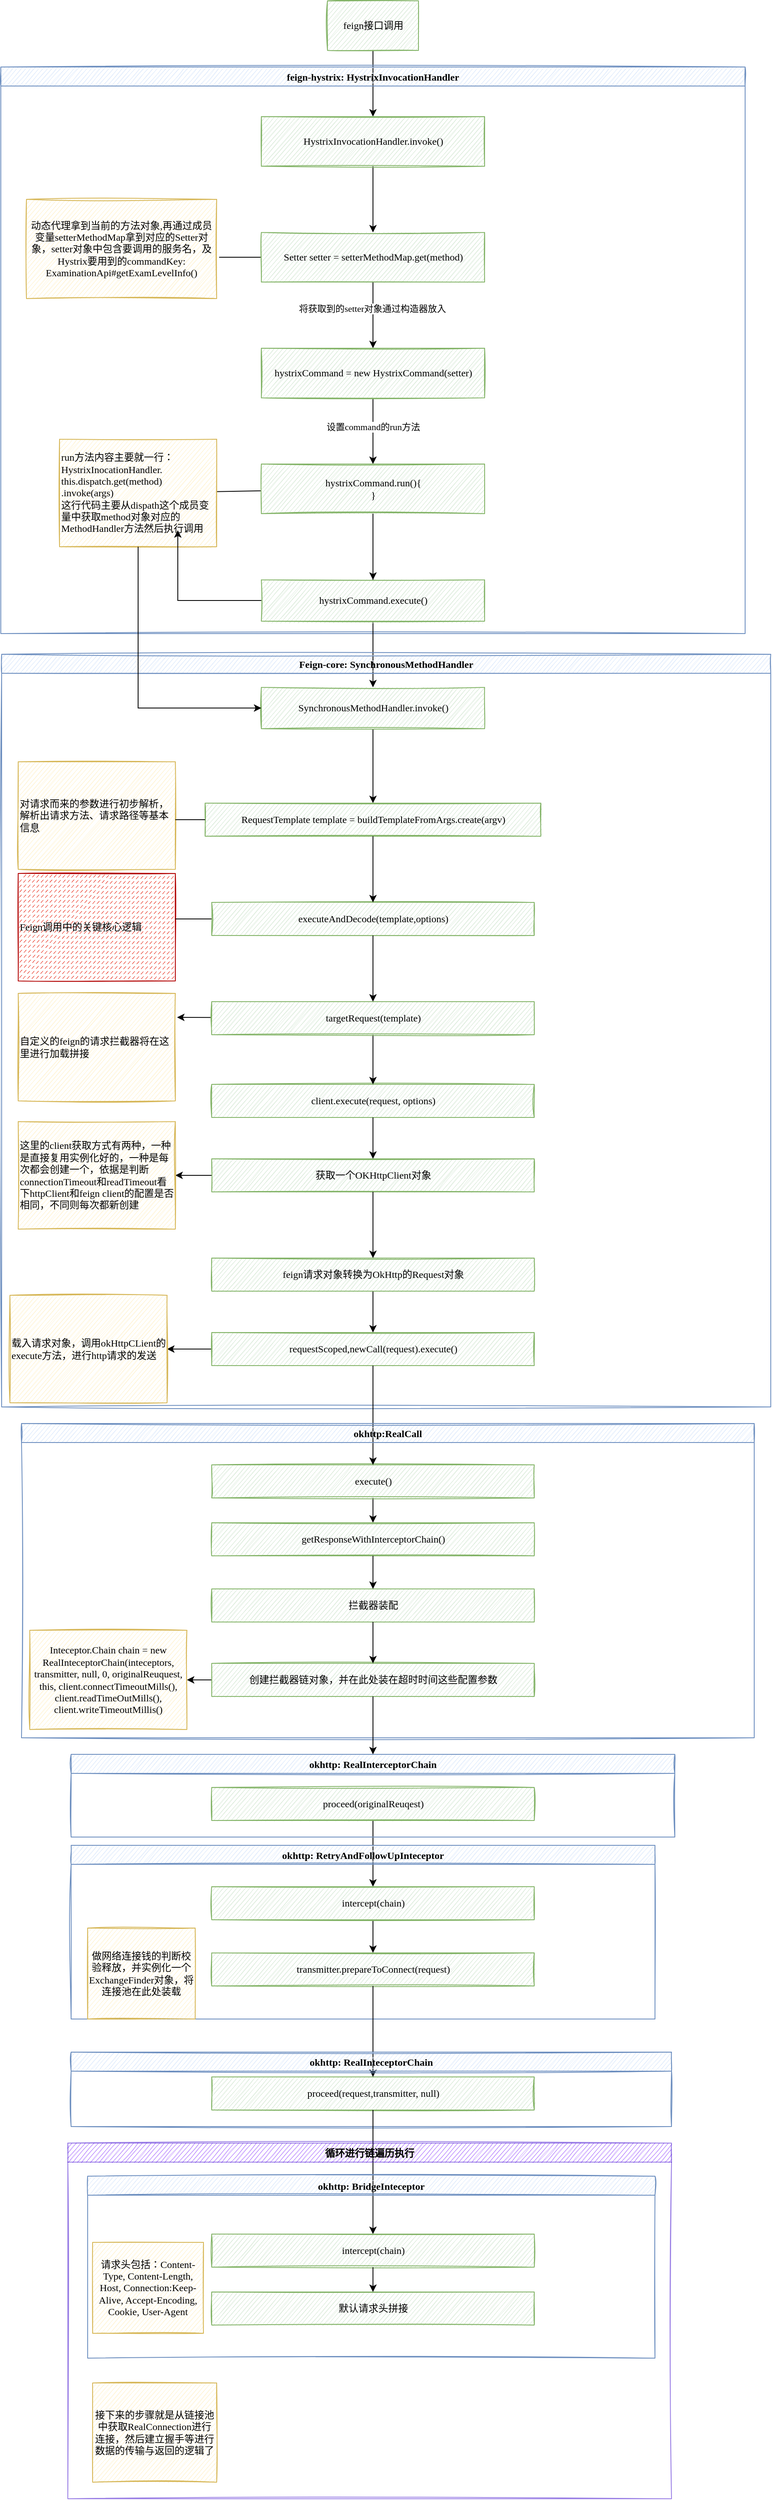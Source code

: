 <mxfile version="17.4.6" type="github">
  <diagram id="WoDHXoN576q5PnCg36Me" name="第 1 页">
    <mxGraphModel dx="1339" dy="604" grid="1" gridSize="10" guides="1" tooltips="1" connect="1" arrows="1" fold="1" page="0" pageScale="1" pageWidth="827" pageHeight="1169" background="none" math="0" shadow="0">
      <root>
        <mxCell id="0" />
        <mxCell id="1" parent="0" />
        <mxCell id="BNzz6FFe_rrqk4d4cfUV-41" value="" style="edgeStyle=none;rounded=0;orthogonalLoop=1;jettySize=auto;html=1;fontFamily=Comic Sans MS;startArrow=none;startFill=0;endArrow=classic;endFill=1;" edge="1" parent="1" source="0K7TBATuOPwZqWg2V9cS-1" target="BNzz6FFe_rrqk4d4cfUV-2">
          <mxGeometry relative="1" as="geometry" />
        </mxCell>
        <mxCell id="0K7TBATuOPwZqWg2V9cS-1" value="&lt;font face=&quot;Comic Sans MS&quot;&gt;feign接口调用&lt;/font&gt;" style="html=1;sketch=1;fillColor=#d5e8d4;strokeColor=#82b366;" parent="1" vertex="1">
          <mxGeometry x="304" y="30" width="110" height="60" as="geometry" />
        </mxCell>
        <mxCell id="BNzz6FFe_rrqk4d4cfUV-11" value="" style="edgeStyle=orthogonalEdgeStyle;rounded=0;orthogonalLoop=1;jettySize=auto;html=1;fontFamily=Comic Sans MS;" edge="1" parent="1" source="BNzz6FFe_rrqk4d4cfUV-2" target="BNzz6FFe_rrqk4d4cfUV-10">
          <mxGeometry relative="1" as="geometry" />
        </mxCell>
        <mxCell id="BNzz6FFe_rrqk4d4cfUV-2" value="&lt;font face=&quot;Comic Sans MS&quot;&gt;HystrixInvocationHandler.invoke()&lt;/font&gt;" style="html=1;sketch=1;fillColor=#d5e8d4;strokeColor=#82b366;" vertex="1" parent="1">
          <mxGeometry x="224" y="170" width="270" height="60" as="geometry" />
        </mxCell>
        <mxCell id="BNzz6FFe_rrqk4d4cfUV-14" style="edgeStyle=orthogonalEdgeStyle;rounded=0;orthogonalLoop=1;jettySize=auto;html=1;exitX=0;exitY=0.5;exitDx=0;exitDy=0;entryX=1.013;entryY=0.583;entryDx=0;entryDy=0;entryPerimeter=0;fontFamily=Comic Sans MS;endArrow=none;endFill=0;" edge="1" parent="1" source="BNzz6FFe_rrqk4d4cfUV-10" target="BNzz6FFe_rrqk4d4cfUV-13">
          <mxGeometry relative="1" as="geometry" />
        </mxCell>
        <mxCell id="BNzz6FFe_rrqk4d4cfUV-16" value="" style="edgeStyle=orthogonalEdgeStyle;rounded=0;orthogonalLoop=1;jettySize=auto;html=1;fontFamily=Comic Sans MS;endArrow=classic;endFill=1;" edge="1" parent="1" source="BNzz6FFe_rrqk4d4cfUV-10" target="BNzz6FFe_rrqk4d4cfUV-15">
          <mxGeometry relative="1" as="geometry" />
        </mxCell>
        <mxCell id="BNzz6FFe_rrqk4d4cfUV-17" value="将获取到的setter对象通过构造器放入" style="edgeLabel;html=1;align=center;verticalAlign=middle;resizable=0;points=[];fontFamily=Comic Sans MS;" vertex="1" connectable="0" parent="BNzz6FFe_rrqk4d4cfUV-16">
          <mxGeometry x="-0.2" y="-1" relative="1" as="geometry">
            <mxPoint as="offset" />
          </mxGeometry>
        </mxCell>
        <mxCell id="BNzz6FFe_rrqk4d4cfUV-10" value="&lt;font face=&quot;Comic Sans MS&quot;&gt;Setter setter = setterMethodMap.get(method)&lt;/font&gt;" style="html=1;sketch=1;fillColor=#d5e8d4;strokeColor=#82b366;" vertex="1" parent="1">
          <mxGeometry x="224" y="310" width="270" height="60" as="geometry" />
        </mxCell>
        <mxCell id="BNzz6FFe_rrqk4d4cfUV-13" value="动态代理拿到当前的方法对象,再通过成员变量setterMethodMap拿到对应的Setter对象，setter对象中包含要调用的服务名，及Hystrix要用到的commandKey: ExaminationApi#getExamLevelInfo()" style="shape=note;whiteSpace=wrap;html=1;backgroundOutline=1;darkOpacity=0.05;fontFamily=Comic Sans MS;size=0;sketch=1;fillColor=#fff2cc;strokeColor=#d6b656;" vertex="1" parent="1">
          <mxGeometry x="-60" y="270" width="230" height="120" as="geometry" />
        </mxCell>
        <mxCell id="BNzz6FFe_rrqk4d4cfUV-19" value="" style="edgeStyle=orthogonalEdgeStyle;rounded=0;orthogonalLoop=1;jettySize=auto;html=1;fontFamily=Comic Sans MS;endArrow=classic;endFill=1;" edge="1" parent="1" source="BNzz6FFe_rrqk4d4cfUV-15" target="BNzz6FFe_rrqk4d4cfUV-18">
          <mxGeometry relative="1" as="geometry" />
        </mxCell>
        <mxCell id="BNzz6FFe_rrqk4d4cfUV-20" value="设置command的run方法" style="edgeLabel;html=1;align=center;verticalAlign=middle;resizable=0;points=[];fontFamily=Comic Sans MS;" vertex="1" connectable="0" parent="BNzz6FFe_rrqk4d4cfUV-19">
          <mxGeometry x="-0.125" relative="1" as="geometry">
            <mxPoint as="offset" />
          </mxGeometry>
        </mxCell>
        <mxCell id="BNzz6FFe_rrqk4d4cfUV-15" value="&lt;font face=&quot;Comic Sans MS&quot;&gt;hystrixCommand = new HystrixCommand(setter)&lt;/font&gt;" style="html=1;sketch=1;fillColor=#d5e8d4;strokeColor=#82b366;" vertex="1" parent="1">
          <mxGeometry x="224" y="450" width="270" height="60" as="geometry" />
        </mxCell>
        <mxCell id="BNzz6FFe_rrqk4d4cfUV-28" value="" style="edgeStyle=none;rounded=0;orthogonalLoop=1;jettySize=auto;html=1;fontFamily=Comic Sans MS;endArrow=none;endFill=0;" edge="1" parent="1" source="BNzz6FFe_rrqk4d4cfUV-18" target="BNzz6FFe_rrqk4d4cfUV-23">
          <mxGeometry relative="1" as="geometry" />
        </mxCell>
        <mxCell id="BNzz6FFe_rrqk4d4cfUV-30" value="" style="edgeStyle=none;rounded=0;orthogonalLoop=1;jettySize=auto;html=1;fontFamily=Comic Sans MS;endArrow=none;endFill=0;" edge="1" parent="1" source="BNzz6FFe_rrqk4d4cfUV-18" target="BNzz6FFe_rrqk4d4cfUV-29">
          <mxGeometry relative="1" as="geometry" />
        </mxCell>
        <mxCell id="BNzz6FFe_rrqk4d4cfUV-18" value="&lt;font face=&quot;Comic Sans MS&quot;&gt;hystrixCommand.run(){&lt;br&gt;}&lt;/font&gt;" style="html=1;sketch=1;fillColor=#d5e8d4;strokeColor=#82b366;" vertex="1" parent="1">
          <mxGeometry x="224" y="590" width="270" height="60" as="geometry" />
        </mxCell>
        <mxCell id="BNzz6FFe_rrqk4d4cfUV-21" value="feign-hystrix: HystrixInvocationHandler" style="swimlane;sketch=1;fontFamily=Comic Sans MS;fillColor=#dae8fc;strokeColor=#6c8ebf;" vertex="1" parent="1">
          <mxGeometry x="-91" y="110" width="900" height="685" as="geometry" />
        </mxCell>
        <mxCell id="BNzz6FFe_rrqk4d4cfUV-23" value="&lt;div&gt;&lt;span&gt;run方法内容主要就一行：&lt;/span&gt;&lt;/div&gt;&lt;div&gt;&lt;span&gt;HystrixInocationHandler.&lt;/span&gt;&lt;/div&gt;&lt;div&gt;&lt;span&gt;this.dispatch.get(method)&lt;/span&gt;&lt;/div&gt;&lt;div&gt;&lt;span&gt;.invoke(args)&lt;br&gt;这行代码主要从dispath这个成员变量中获取method对象对应的MethodHandler方法然后执行调用&lt;/span&gt;&lt;/div&gt;" style="shape=note;whiteSpace=wrap;html=1;backgroundOutline=1;darkOpacity=0.05;fontFamily=Comic Sans MS;size=0;sketch=1;fillColor=#fff2cc;strokeColor=#d6b656;align=left;" vertex="1" parent="BNzz6FFe_rrqk4d4cfUV-21">
          <mxGeometry x="71" y="450" width="190" height="130" as="geometry" />
        </mxCell>
        <mxCell id="BNzz6FFe_rrqk4d4cfUV-32" value="" style="edgeStyle=none;rounded=0;orthogonalLoop=1;jettySize=auto;html=1;fontFamily=Comic Sans MS;endArrow=classic;endFill=1;" edge="1" parent="1" source="BNzz6FFe_rrqk4d4cfUV-29" target="BNzz6FFe_rrqk4d4cfUV-31">
          <mxGeometry relative="1" as="geometry" />
        </mxCell>
        <mxCell id="BNzz6FFe_rrqk4d4cfUV-39" value="" style="edgeStyle=none;rounded=0;orthogonalLoop=1;jettySize=auto;html=1;fontFamily=Comic Sans MS;endArrow=none;endFill=0;startArrow=classic;startFill=1;" edge="1" parent="1" source="BNzz6FFe_rrqk4d4cfUV-29" target="BNzz6FFe_rrqk4d4cfUV-18">
          <mxGeometry relative="1" as="geometry" />
        </mxCell>
        <mxCell id="BNzz6FFe_rrqk4d4cfUV-44" style="edgeStyle=none;rounded=0;orthogonalLoop=1;jettySize=auto;html=1;fontFamily=Comic Sans MS;startArrow=none;startFill=0;endArrow=classic;endFill=1;" edge="1" parent="1" source="BNzz6FFe_rrqk4d4cfUV-29">
          <mxGeometry relative="1" as="geometry">
            <mxPoint x="123" y="670" as="targetPoint" />
            <Array as="points">
              <mxPoint x="123" y="755" />
            </Array>
          </mxGeometry>
        </mxCell>
        <mxCell id="BNzz6FFe_rrqk4d4cfUV-29" value="&lt;font face=&quot;Comic Sans MS&quot;&gt;hystrixCommand.execute()&lt;/font&gt;" style="html=1;sketch=1;fillColor=#d5e8d4;strokeColor=#82b366;" vertex="1" parent="1">
          <mxGeometry x="224" y="730" width="270" height="50" as="geometry" />
        </mxCell>
        <mxCell id="BNzz6FFe_rrqk4d4cfUV-46" value="" style="edgeStyle=none;rounded=0;orthogonalLoop=1;jettySize=auto;html=1;fontFamily=Comic Sans MS;startArrow=none;startFill=0;endArrow=classic;endFill=1;" edge="1" parent="1" source="BNzz6FFe_rrqk4d4cfUV-31" target="BNzz6FFe_rrqk4d4cfUV-45">
          <mxGeometry relative="1" as="geometry" />
        </mxCell>
        <mxCell id="BNzz6FFe_rrqk4d4cfUV-31" value="&lt;font face=&quot;Comic Sans MS&quot;&gt;SynchronousMethodHandler.invoke()&lt;/font&gt;" style="html=1;sketch=1;fillColor=#d5e8d4;strokeColor=#82b366;" vertex="1" parent="1">
          <mxGeometry x="224" y="860" width="270" height="50" as="geometry" />
        </mxCell>
        <mxCell id="BNzz6FFe_rrqk4d4cfUV-38" value="Feign-core: SynchronousMethodHandler" style="swimlane;sketch=1;fontFamily=Comic Sans MS;fillColor=#dae8fc;strokeColor=#6c8ebf;" vertex="1" parent="1">
          <mxGeometry x="-90" y="820" width="930" height="910" as="geometry" />
        </mxCell>
        <mxCell id="BNzz6FFe_rrqk4d4cfUV-45" value="&lt;font face=&quot;Comic Sans MS&quot;&gt;RequestTemplate template = buildTemplateFromArgs.create(argv)&lt;/font&gt;" style="html=1;sketch=1;fillColor=#d5e8d4;strokeColor=#82b366;" vertex="1" parent="BNzz6FFe_rrqk4d4cfUV-38">
          <mxGeometry x="246" y="180" width="406" height="40" as="geometry" />
        </mxCell>
        <mxCell id="BNzz6FFe_rrqk4d4cfUV-48" value="对请求而来的参数进行初步解析，解析出请求方法、请求路径等基本信息" style="shape=note;whiteSpace=wrap;html=1;backgroundOutline=1;darkOpacity=0.05;fontFamily=Comic Sans MS;size=0;sketch=1;fillColor=#fff2cc;strokeColor=#d6b656;align=left;" vertex="1" parent="BNzz6FFe_rrqk4d4cfUV-38">
          <mxGeometry x="20" y="130" width="190" height="130" as="geometry" />
        </mxCell>
        <mxCell id="BNzz6FFe_rrqk4d4cfUV-51" value="&lt;font color=&quot;#000000&quot;&gt;Feign调用中的关键核心逻辑&lt;/font&gt;" style="shape=note;whiteSpace=wrap;html=1;backgroundOutline=1;darkOpacity=0.05;fontFamily=Comic Sans MS;size=0;sketch=1;fillColor=#e51400;strokeColor=#B20000;align=left;fontColor=#ffffff;gradientColor=none;fillStyle=dashed;" vertex="1" parent="BNzz6FFe_rrqk4d4cfUV-38">
          <mxGeometry x="20" y="265" width="190" height="130" as="geometry" />
        </mxCell>
        <mxCell id="BNzz6FFe_rrqk4d4cfUV-52" style="edgeStyle=none;rounded=0;orthogonalLoop=1;jettySize=auto;html=1;fontFamily=Comic Sans MS;startArrow=none;startFill=0;endArrow=none;endFill=0;" edge="1" parent="BNzz6FFe_rrqk4d4cfUV-38" source="BNzz6FFe_rrqk4d4cfUV-49">
          <mxGeometry relative="1" as="geometry">
            <mxPoint x="210" y="320" as="targetPoint" />
          </mxGeometry>
        </mxCell>
        <mxCell id="BNzz6FFe_rrqk4d4cfUV-49" value="&lt;font face=&quot;Comic Sans MS&quot;&gt;executeAndDecode(template,options)&lt;/font&gt;" style="html=1;sketch=1;fillColor=#d5e8d4;strokeColor=#82b366;" vertex="1" parent="BNzz6FFe_rrqk4d4cfUV-38">
          <mxGeometry x="254" y="300" width="390" height="40" as="geometry" />
        </mxCell>
        <mxCell id="BNzz6FFe_rrqk4d4cfUV-50" value="" style="edgeStyle=none;rounded=0;orthogonalLoop=1;jettySize=auto;html=1;fontFamily=Comic Sans MS;startArrow=none;startFill=0;endArrow=classic;endFill=1;" edge="1" parent="BNzz6FFe_rrqk4d4cfUV-38" source="BNzz6FFe_rrqk4d4cfUV-45" target="BNzz6FFe_rrqk4d4cfUV-49">
          <mxGeometry relative="1" as="geometry" />
        </mxCell>
        <mxCell id="BNzz6FFe_rrqk4d4cfUV-55" value="自定义的feign的请求拦截器将在这里进行加载拼接" style="shape=note;whiteSpace=wrap;html=1;backgroundOutline=1;darkOpacity=0.05;fontFamily=Comic Sans MS;size=0;sketch=1;fillColor=#fff2cc;strokeColor=#d6b656;align=left;" vertex="1" parent="BNzz6FFe_rrqk4d4cfUV-38">
          <mxGeometry x="20" y="410" width="190" height="130" as="geometry" />
        </mxCell>
        <mxCell id="BNzz6FFe_rrqk4d4cfUV-62" style="edgeStyle=none;rounded=0;orthogonalLoop=1;jettySize=auto;html=1;entryX=0;entryY=0;entryDx=190;entryDy=65;entryPerimeter=0;fontFamily=Comic Sans MS;fontColor=#000000;startArrow=none;startFill=0;endArrow=classic;endFill=1;" edge="1" parent="BNzz6FFe_rrqk4d4cfUV-38" source="BNzz6FFe_rrqk4d4cfUV-59" target="BNzz6FFe_rrqk4d4cfUV-61">
          <mxGeometry relative="1" as="geometry" />
        </mxCell>
        <mxCell id="BNzz6FFe_rrqk4d4cfUV-59" value="&lt;font face=&quot;Comic Sans MS&quot;&gt;获取一个OKHttpClient对象&lt;/font&gt;" style="html=1;sketch=1;fillColor=#d5e8d4;strokeColor=#82b366;" vertex="1" parent="BNzz6FFe_rrqk4d4cfUV-38">
          <mxGeometry x="254" y="610" width="390" height="40" as="geometry" />
        </mxCell>
        <mxCell id="BNzz6FFe_rrqk4d4cfUV-57" value="&lt;font face=&quot;Comic Sans MS&quot;&gt;client.execute(request, options)&lt;/font&gt;" style="html=1;sketch=1;fillColor=#d5e8d4;strokeColor=#82b366;" vertex="1" parent="BNzz6FFe_rrqk4d4cfUV-38">
          <mxGeometry x="254" y="520" width="390" height="40" as="geometry" />
        </mxCell>
        <mxCell id="BNzz6FFe_rrqk4d4cfUV-60" value="" style="edgeStyle=none;rounded=0;orthogonalLoop=1;jettySize=auto;html=1;fontFamily=Comic Sans MS;fontColor=#000000;startArrow=none;startFill=0;endArrow=classic;endFill=1;" edge="1" parent="BNzz6FFe_rrqk4d4cfUV-38" source="BNzz6FFe_rrqk4d4cfUV-57" target="BNzz6FFe_rrqk4d4cfUV-59">
          <mxGeometry relative="1" as="geometry" />
        </mxCell>
        <mxCell id="BNzz6FFe_rrqk4d4cfUV-61" value="这里的client获取方式有两种，一种是直接复用实例化好的，一种是每次都会创建一个，依据是判断connectionTimeout和readTimeout看下httpClient和feign client的配置是否相同，不同则每次都新创建" style="shape=note;whiteSpace=wrap;html=1;backgroundOutline=1;darkOpacity=0.05;fontFamily=Comic Sans MS;size=0;sketch=1;fillColor=#fff2cc;strokeColor=#d6b656;align=left;" vertex="1" parent="BNzz6FFe_rrqk4d4cfUV-38">
          <mxGeometry x="20" y="565" width="190" height="130" as="geometry" />
        </mxCell>
        <mxCell id="BNzz6FFe_rrqk4d4cfUV-68" style="edgeStyle=none;rounded=0;orthogonalLoop=1;jettySize=auto;html=1;entryX=0;entryY=0;entryDx=190;entryDy=65;entryPerimeter=0;fontFamily=Comic Sans MS;fontColor=#000000;startArrow=none;startFill=0;endArrow=classic;endFill=1;" edge="1" parent="BNzz6FFe_rrqk4d4cfUV-38" source="BNzz6FFe_rrqk4d4cfUV-65" target="BNzz6FFe_rrqk4d4cfUV-67">
          <mxGeometry relative="1" as="geometry" />
        </mxCell>
        <mxCell id="BNzz6FFe_rrqk4d4cfUV-65" value="&lt;font face=&quot;Comic Sans MS&quot;&gt;requestScoped,newCall(request).execute()&lt;/font&gt;" style="html=1;sketch=1;fillColor=#d5e8d4;strokeColor=#82b366;" vertex="1" parent="BNzz6FFe_rrqk4d4cfUV-38">
          <mxGeometry x="254" y="820" width="390" height="40" as="geometry" />
        </mxCell>
        <mxCell id="BNzz6FFe_rrqk4d4cfUV-67" value="载入请求对象，调用okHttpCLient的execute方法，进行http请求的发送" style="shape=note;whiteSpace=wrap;html=1;backgroundOutline=1;darkOpacity=0.05;fontFamily=Comic Sans MS;size=0;sketch=1;fillColor=#fff2cc;strokeColor=#d6b656;align=left;" vertex="1" parent="BNzz6FFe_rrqk4d4cfUV-38">
          <mxGeometry x="10" y="775" width="190" height="130" as="geometry" />
        </mxCell>
        <mxCell id="BNzz6FFe_rrqk4d4cfUV-43" style="edgeStyle=none;rounded=0;orthogonalLoop=1;jettySize=auto;html=1;fontFamily=Comic Sans MS;startArrow=none;startFill=0;endArrow=classic;endFill=1;entryX=0;entryY=0.5;entryDx=0;entryDy=0;exitX=0.5;exitY=1;exitDx=0;exitDy=0;exitPerimeter=0;" edge="1" parent="1" source="BNzz6FFe_rrqk4d4cfUV-23" target="BNzz6FFe_rrqk4d4cfUV-31">
          <mxGeometry relative="1" as="geometry">
            <mxPoint x="70" y="900" as="targetPoint" />
            <mxPoint x="75" y="715" as="sourcePoint" />
            <Array as="points">
              <mxPoint x="75" y="885" />
            </Array>
          </mxGeometry>
        </mxCell>
        <mxCell id="BNzz6FFe_rrqk4d4cfUV-47" style="edgeStyle=none;rounded=0;orthogonalLoop=1;jettySize=auto;html=1;fontFamily=Comic Sans MS;startArrow=none;startFill=0;endArrow=none;endFill=0;" edge="1" parent="1" source="BNzz6FFe_rrqk4d4cfUV-45">
          <mxGeometry relative="1" as="geometry">
            <mxPoint x="120" y="1020" as="targetPoint" />
          </mxGeometry>
        </mxCell>
        <mxCell id="BNzz6FFe_rrqk4d4cfUV-56" style="edgeStyle=none;rounded=0;orthogonalLoop=1;jettySize=auto;html=1;entryX=1.011;entryY=0.223;entryDx=0;entryDy=0;entryPerimeter=0;fontFamily=Comic Sans MS;fontColor=#000000;startArrow=none;startFill=0;endArrow=classic;endFill=1;" edge="1" parent="1" source="BNzz6FFe_rrqk4d4cfUV-53" target="BNzz6FFe_rrqk4d4cfUV-55">
          <mxGeometry relative="1" as="geometry" />
        </mxCell>
        <mxCell id="BNzz6FFe_rrqk4d4cfUV-58" value="" style="edgeStyle=none;rounded=0;orthogonalLoop=1;jettySize=auto;html=1;fontFamily=Comic Sans MS;fontColor=#000000;startArrow=none;startFill=0;endArrow=classic;endFill=1;" edge="1" parent="1" source="BNzz6FFe_rrqk4d4cfUV-53" target="BNzz6FFe_rrqk4d4cfUV-57">
          <mxGeometry relative="1" as="geometry" />
        </mxCell>
        <mxCell id="BNzz6FFe_rrqk4d4cfUV-53" value="&lt;font face=&quot;Comic Sans MS&quot;&gt;targetRequest(template)&lt;/font&gt;" style="html=1;sketch=1;fillColor=#d5e8d4;strokeColor=#82b366;" vertex="1" parent="1">
          <mxGeometry x="164" y="1240" width="390" height="40" as="geometry" />
        </mxCell>
        <mxCell id="BNzz6FFe_rrqk4d4cfUV-54" value="" style="edgeStyle=none;rounded=0;orthogonalLoop=1;jettySize=auto;html=1;fontFamily=Comic Sans MS;fontColor=#000000;startArrow=none;startFill=0;endArrow=classic;endFill=1;" edge="1" parent="1" source="BNzz6FFe_rrqk4d4cfUV-49" target="BNzz6FFe_rrqk4d4cfUV-53">
          <mxGeometry relative="1" as="geometry" />
        </mxCell>
        <mxCell id="BNzz6FFe_rrqk4d4cfUV-66" value="" style="edgeStyle=none;rounded=0;orthogonalLoop=1;jettySize=auto;html=1;fontFamily=Comic Sans MS;fontColor=#000000;startArrow=none;startFill=0;endArrow=classic;endFill=1;" edge="1" parent="1" source="BNzz6FFe_rrqk4d4cfUV-63" target="BNzz6FFe_rrqk4d4cfUV-65">
          <mxGeometry relative="1" as="geometry" />
        </mxCell>
        <mxCell id="BNzz6FFe_rrqk4d4cfUV-63" value="&lt;font face=&quot;Comic Sans MS&quot;&gt;feign请求对象转换为OkHttp的Request对象&lt;/font&gt;" style="html=1;sketch=1;fillColor=#d5e8d4;strokeColor=#82b366;" vertex="1" parent="1">
          <mxGeometry x="164" y="1550" width="390" height="40" as="geometry" />
        </mxCell>
        <mxCell id="BNzz6FFe_rrqk4d4cfUV-64" value="" style="edgeStyle=none;rounded=0;orthogonalLoop=1;jettySize=auto;html=1;fontFamily=Comic Sans MS;fontColor=#000000;startArrow=none;startFill=0;endArrow=classic;endFill=1;" edge="1" parent="1" source="BNzz6FFe_rrqk4d4cfUV-59" target="BNzz6FFe_rrqk4d4cfUV-63">
          <mxGeometry relative="1" as="geometry" />
        </mxCell>
        <mxCell id="BNzz6FFe_rrqk4d4cfUV-73" value="" style="edgeStyle=none;rounded=0;orthogonalLoop=1;jettySize=auto;html=1;fontFamily=Comic Sans MS;fontColor=#000000;startArrow=none;startFill=0;endArrow=classic;endFill=1;" edge="1" parent="1" source="BNzz6FFe_rrqk4d4cfUV-69" target="BNzz6FFe_rrqk4d4cfUV-72">
          <mxGeometry relative="1" as="geometry" />
        </mxCell>
        <mxCell id="BNzz6FFe_rrqk4d4cfUV-69" value="&lt;font face=&quot;Comic Sans MS&quot;&gt;execute()&lt;/font&gt;" style="html=1;sketch=1;fillColor=#d5e8d4;strokeColor=#82b366;" vertex="1" parent="1">
          <mxGeometry x="164" y="1800" width="390" height="40" as="geometry" />
        </mxCell>
        <mxCell id="BNzz6FFe_rrqk4d4cfUV-70" value="" style="edgeStyle=none;rounded=0;orthogonalLoop=1;jettySize=auto;html=1;fontFamily=Comic Sans MS;fontColor=#000000;startArrow=none;startFill=0;endArrow=classic;endFill=1;" edge="1" parent="1" source="BNzz6FFe_rrqk4d4cfUV-65" target="BNzz6FFe_rrqk4d4cfUV-69">
          <mxGeometry relative="1" as="geometry" />
        </mxCell>
        <mxCell id="BNzz6FFe_rrqk4d4cfUV-71" value="okhttp:RealCall" style="swimlane;sketch=1;fontFamily=Comic Sans MS;fillColor=#dae8fc;strokeColor=#6c8ebf;" vertex="1" parent="1">
          <mxGeometry x="-66" y="1750" width="886" height="380" as="geometry" />
        </mxCell>
        <mxCell id="BNzz6FFe_rrqk4d4cfUV-72" value="&lt;font face=&quot;Comic Sans MS&quot;&gt;getResponseWithInterceptorChain()&lt;/font&gt;" style="html=1;sketch=1;fillColor=#d5e8d4;strokeColor=#82b366;" vertex="1" parent="BNzz6FFe_rrqk4d4cfUV-71">
          <mxGeometry x="230" y="120" width="390" height="40" as="geometry" />
        </mxCell>
        <mxCell id="BNzz6FFe_rrqk4d4cfUV-74" value="&lt;font face=&quot;Comic Sans MS&quot;&gt;拦截器装配&lt;/font&gt;" style="html=1;sketch=1;fillColor=#d5e8d4;strokeColor=#82b366;" vertex="1" parent="BNzz6FFe_rrqk4d4cfUV-71">
          <mxGeometry x="230" y="200" width="390" height="40" as="geometry" />
        </mxCell>
        <mxCell id="BNzz6FFe_rrqk4d4cfUV-75" value="" style="edgeStyle=none;rounded=0;orthogonalLoop=1;jettySize=auto;html=1;fontFamily=Comic Sans MS;fontColor=#000000;startArrow=none;startFill=0;endArrow=classic;endFill=1;" edge="1" parent="BNzz6FFe_rrqk4d4cfUV-71" source="BNzz6FFe_rrqk4d4cfUV-72" target="BNzz6FFe_rrqk4d4cfUV-74">
          <mxGeometry relative="1" as="geometry" />
        </mxCell>
        <mxCell id="BNzz6FFe_rrqk4d4cfUV-79" style="edgeStyle=none;rounded=0;orthogonalLoop=1;jettySize=auto;html=1;fontFamily=Comic Sans MS;fontColor=#000000;startArrow=none;startFill=0;endArrow=classic;endFill=1;" edge="1" parent="BNzz6FFe_rrqk4d4cfUV-71" source="BNzz6FFe_rrqk4d4cfUV-76" target="BNzz6FFe_rrqk4d4cfUV-78">
          <mxGeometry relative="1" as="geometry" />
        </mxCell>
        <mxCell id="BNzz6FFe_rrqk4d4cfUV-76" value="&lt;font face=&quot;Comic Sans MS&quot;&gt;创建拦截器链对象，并在此处装在超时时间这些配置参数&lt;/font&gt;" style="html=1;sketch=1;fillColor=#d5e8d4;strokeColor=#82b366;" vertex="1" parent="BNzz6FFe_rrqk4d4cfUV-71">
          <mxGeometry x="230" y="290" width="390" height="40" as="geometry" />
        </mxCell>
        <mxCell id="BNzz6FFe_rrqk4d4cfUV-77" value="" style="edgeStyle=none;rounded=0;orthogonalLoop=1;jettySize=auto;html=1;fontFamily=Comic Sans MS;fontColor=#000000;startArrow=none;startFill=0;endArrow=classic;endFill=1;" edge="1" parent="BNzz6FFe_rrqk4d4cfUV-71" source="BNzz6FFe_rrqk4d4cfUV-74" target="BNzz6FFe_rrqk4d4cfUV-76">
          <mxGeometry relative="1" as="geometry" />
        </mxCell>
        <mxCell id="BNzz6FFe_rrqk4d4cfUV-78" value="Inteceptor.Chain chain = new RealInteceptorChain(inteceptors, transmitter, null, 0, originalReuquest, this, client.connectTimeoutMills(), client.readTimeOutMills(), client.writeTimeoutMillis()" style="shape=note;whiteSpace=wrap;html=1;backgroundOutline=1;darkOpacity=0.05;fontFamily=Comic Sans MS;size=0;sketch=1;fillColor=#fff2cc;strokeColor=#d6b656;" vertex="1" parent="BNzz6FFe_rrqk4d4cfUV-71">
          <mxGeometry x="10" y="250" width="190" height="120" as="geometry" />
        </mxCell>
        <mxCell id="BNzz6FFe_rrqk4d4cfUV-87" value="" style="edgeStyle=none;rounded=0;orthogonalLoop=1;jettySize=auto;html=1;fontFamily=Comic Sans MS;fontColor=#000000;startArrow=none;startFill=0;endArrow=classic;endFill=1;" edge="1" parent="1" source="BNzz6FFe_rrqk4d4cfUV-82" target="BNzz6FFe_rrqk4d4cfUV-86">
          <mxGeometry relative="1" as="geometry" />
        </mxCell>
        <mxCell id="BNzz6FFe_rrqk4d4cfUV-82" value="&lt;font face=&quot;Comic Sans MS&quot;&gt;proceed(originalReuqest)&lt;/font&gt;" style="html=1;sketch=1;fillColor=#d5e8d4;strokeColor=#82b366;" vertex="1" parent="1">
          <mxGeometry x="164" y="2190" width="390" height="40" as="geometry" />
        </mxCell>
        <mxCell id="BNzz6FFe_rrqk4d4cfUV-84" value="okhttp: RealInterceptorChain" style="swimlane;sketch=1;fontFamily=Comic Sans MS;fillColor=#dae8fc;strokeColor=#6c8ebf;" vertex="1" parent="1">
          <mxGeometry x="-6" y="2150" width="730" height="100" as="geometry" />
        </mxCell>
        <mxCell id="BNzz6FFe_rrqk4d4cfUV-88" value="okhttp: RetryAndFollowUpInteceptor" style="swimlane;sketch=1;fontFamily=Comic Sans MS;fillColor=#dae8fc;strokeColor=#6c8ebf;" vertex="1" parent="1">
          <mxGeometry x="-6" y="2260" width="706" height="210" as="geometry" />
        </mxCell>
        <mxCell id="BNzz6FFe_rrqk4d4cfUV-89" value="&lt;font face=&quot;Comic Sans MS&quot;&gt;transmitter.prepareToConnect(request)&lt;/font&gt;" style="html=1;sketch=1;fillColor=#d5e8d4;strokeColor=#82b366;" vertex="1" parent="BNzz6FFe_rrqk4d4cfUV-88">
          <mxGeometry x="170" y="130" width="390" height="40" as="geometry" />
        </mxCell>
        <mxCell id="BNzz6FFe_rrqk4d4cfUV-91" value="做网络连接钱的判断校验释放，并实例化一个ExchangeFinder对象，将连接池在此处装载" style="shape=note;whiteSpace=wrap;html=1;backgroundOutline=1;darkOpacity=0.05;fontFamily=Comic Sans MS;size=0;sketch=1;fillColor=#fff2cc;strokeColor=#d6b656;" vertex="1" parent="BNzz6FFe_rrqk4d4cfUV-88">
          <mxGeometry x="20" y="100" width="130" height="110" as="geometry" />
        </mxCell>
        <mxCell id="BNzz6FFe_rrqk4d4cfUV-92" value="&lt;font face=&quot;Comic Sans MS&quot;&gt;proceed(request,transmitter, null)&lt;/font&gt;" style="html=1;sketch=1;fillColor=#d5e8d4;strokeColor=#82b366;" vertex="1" parent="BNzz6FFe_rrqk4d4cfUV-88">
          <mxGeometry x="170" y="280" width="390" height="40" as="geometry" />
        </mxCell>
        <mxCell id="BNzz6FFe_rrqk4d4cfUV-93" value="" style="edgeStyle=none;rounded=0;orthogonalLoop=1;jettySize=auto;html=1;fontFamily=Comic Sans MS;fontColor=#000000;startArrow=none;startFill=0;endArrow=classic;endFill=1;" edge="1" parent="BNzz6FFe_rrqk4d4cfUV-88" source="BNzz6FFe_rrqk4d4cfUV-89" target="BNzz6FFe_rrqk4d4cfUV-92">
          <mxGeometry relative="1" as="geometry" />
        </mxCell>
        <mxCell id="BNzz6FFe_rrqk4d4cfUV-90" value="" style="edgeStyle=none;rounded=0;orthogonalLoop=1;jettySize=auto;html=1;fontFamily=Comic Sans MS;fontColor=#000000;startArrow=none;startFill=0;endArrow=classic;endFill=1;" edge="1" parent="1" source="BNzz6FFe_rrqk4d4cfUV-86" target="BNzz6FFe_rrqk4d4cfUV-89">
          <mxGeometry relative="1" as="geometry" />
        </mxCell>
        <mxCell id="BNzz6FFe_rrqk4d4cfUV-86" value="&lt;font face=&quot;Comic Sans MS&quot;&gt;intercept(chain)&lt;/font&gt;" style="html=1;sketch=1;fillColor=#d5e8d4;strokeColor=#82b366;" vertex="1" parent="1">
          <mxGeometry x="164" y="2310" width="390" height="40" as="geometry" />
        </mxCell>
        <mxCell id="BNzz6FFe_rrqk4d4cfUV-94" value="okhttp: RealInteceptorChain" style="swimlane;sketch=1;fontFamily=Comic Sans MS;fillColor=#dae8fc;strokeColor=#6c8ebf;" vertex="1" parent="1">
          <mxGeometry x="-6" y="2510" width="726" height="90" as="geometry" />
        </mxCell>
        <mxCell id="BNzz6FFe_rrqk4d4cfUV-96" value="" style="edgeStyle=none;rounded=0;orthogonalLoop=1;jettySize=auto;html=1;fontFamily=Comic Sans MS;fontColor=#000000;startArrow=none;startFill=0;endArrow=classic;endFill=1;" edge="1" parent="1" source="BNzz6FFe_rrqk4d4cfUV-92" target="BNzz6FFe_rrqk4d4cfUV-95">
          <mxGeometry relative="1" as="geometry" />
        </mxCell>
        <mxCell id="BNzz6FFe_rrqk4d4cfUV-97" value="okhttp: BridgeInteceptor" style="swimlane;sketch=1;fontFamily=Comic Sans MS;fillColor=#dae8fc;strokeColor=#6c8ebf;" vertex="1" parent="1">
          <mxGeometry x="14" y="2660" width="686" height="220" as="geometry" />
        </mxCell>
        <mxCell id="BNzz6FFe_rrqk4d4cfUV-98" value="&lt;font face=&quot;Comic Sans MS&quot;&gt;默认请求头拼接&lt;/font&gt;" style="html=1;sketch=1;fillColor=#d5e8d4;strokeColor=#82b366;" vertex="1" parent="BNzz6FFe_rrqk4d4cfUV-97">
          <mxGeometry x="150" y="140" width="390" height="40" as="geometry" />
        </mxCell>
        <mxCell id="BNzz6FFe_rrqk4d4cfUV-100" value="请求头包括：Content-Type, Content-Length, Host, Connection:Keep-Alive, Accept-Encoding, Cookie, User-Agent" style="shape=note;whiteSpace=wrap;html=1;backgroundOutline=1;darkOpacity=0.05;fontFamily=Comic Sans MS;size=0;sketch=1;fillColor=#fff2cc;strokeColor=#d6b656;" vertex="1" parent="BNzz6FFe_rrqk4d4cfUV-97">
          <mxGeometry x="6" y="80" width="134" height="110" as="geometry" />
        </mxCell>
        <mxCell id="BNzz6FFe_rrqk4d4cfUV-95" value="&lt;font face=&quot;Comic Sans MS&quot;&gt;intercept(chain)&lt;/font&gt;" style="html=1;sketch=1;fillColor=#d5e8d4;strokeColor=#82b366;" vertex="1" parent="BNzz6FFe_rrqk4d4cfUV-97">
          <mxGeometry x="150" y="70" width="390" height="40" as="geometry" />
        </mxCell>
        <mxCell id="BNzz6FFe_rrqk4d4cfUV-99" value="" style="edgeStyle=none;rounded=0;orthogonalLoop=1;jettySize=auto;html=1;fontFamily=Comic Sans MS;fontColor=#000000;startArrow=none;startFill=0;endArrow=classic;endFill=1;" edge="1" parent="BNzz6FFe_rrqk4d4cfUV-97" source="BNzz6FFe_rrqk4d4cfUV-95" target="BNzz6FFe_rrqk4d4cfUV-98">
          <mxGeometry relative="1" as="geometry" />
        </mxCell>
        <mxCell id="BNzz6FFe_rrqk4d4cfUV-101" value="循环进行链遍历执行" style="swimlane;sketch=1;fontFamily=Comic Sans MS;fillColor=#6a00ff;strokeColor=#3700CC;fontColor=#000000;opacity=50;" vertex="1" parent="1">
          <mxGeometry x="-10" y="2620" width="730" height="430" as="geometry" />
        </mxCell>
        <mxCell id="BNzz6FFe_rrqk4d4cfUV-102" value="接下来的步骤就是从链接池中获取RealConnection进行连接，然后建立握手等进行数据的传输与返回的逻辑了" style="shape=note;whiteSpace=wrap;html=1;backgroundOutline=1;darkOpacity=0.05;fontFamily=Comic Sans MS;size=0;sketch=1;fillColor=#fff2cc;strokeColor=#d6b656;" vertex="1" parent="BNzz6FFe_rrqk4d4cfUV-101">
          <mxGeometry x="30" y="290" width="150" height="120" as="geometry" />
        </mxCell>
        <mxCell id="BNzz6FFe_rrqk4d4cfUV-104" style="edgeStyle=none;rounded=0;orthogonalLoop=1;jettySize=auto;html=1;exitX=0.5;exitY=1;exitDx=0;exitDy=0;entryX=0.5;entryY=0;entryDx=0;entryDy=0;fontFamily=Comic Sans MS;fontColor=#000000;startArrow=none;startFill=0;endArrow=classic;endFill=1;" edge="1" parent="1" source="BNzz6FFe_rrqk4d4cfUV-76" target="BNzz6FFe_rrqk4d4cfUV-84">
          <mxGeometry relative="1" as="geometry" />
        </mxCell>
      </root>
    </mxGraphModel>
  </diagram>
</mxfile>
